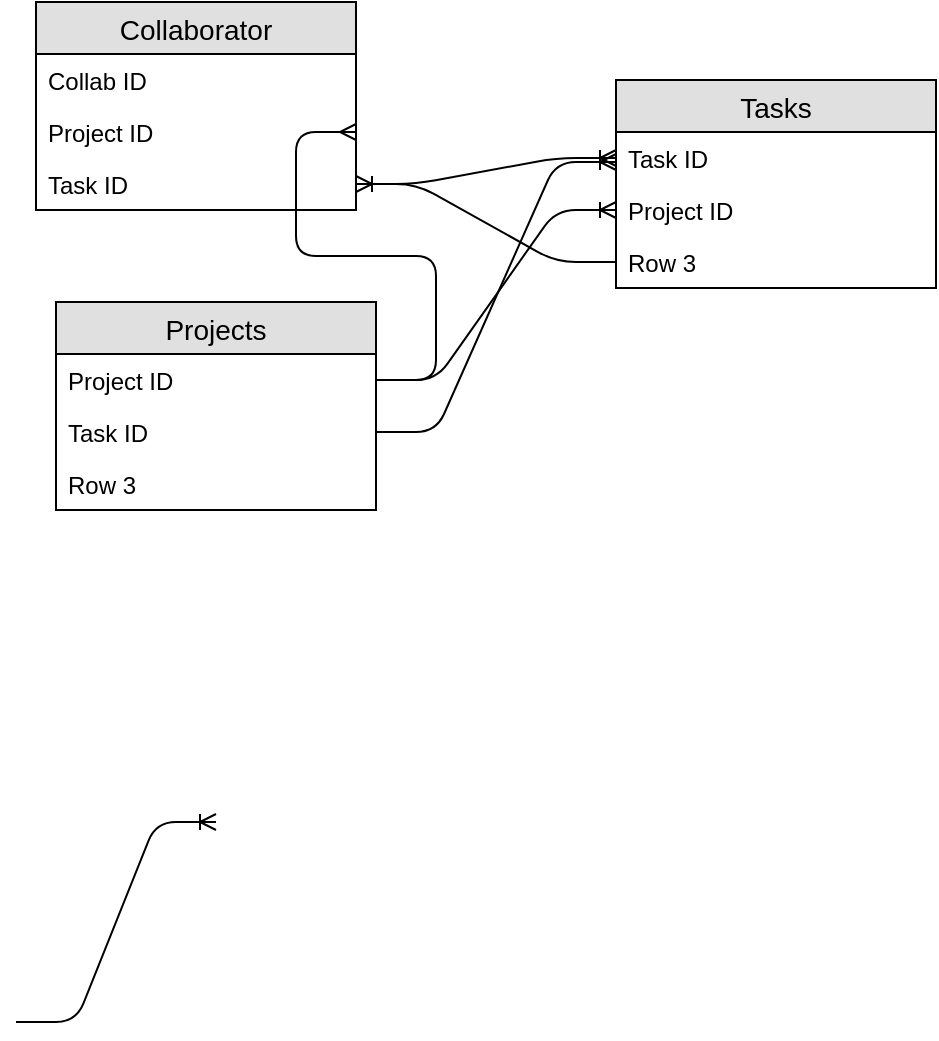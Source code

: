 <mxfile version="11.0.0" type="github"><diagram id="qpg8Zfc_bn5eMCH3tEfJ" name="Page-1"><mxGraphModel dx="774" dy="316" grid="1" gridSize="10" guides="1" tooltips="1" connect="1" arrows="1" fold="1" page="1" pageScale="1" pageWidth="850" pageHeight="1100" math="0" shadow="0"><root><mxCell id="0"/><mxCell id="1" parent="0"/><mxCell id="oEInXIj2k7r9h_DKrbC5-1" value="Collaborator" style="swimlane;fontStyle=0;childLayout=stackLayout;horizontal=1;startSize=26;fillColor=#e0e0e0;horizontalStack=0;resizeParent=1;resizeParentMax=0;resizeLast=0;collapsible=1;marginBottom=0;swimlaneFillColor=#ffffff;align=center;fontSize=14;" vertex="1" parent="1"><mxGeometry x="20" y="20" width="160" height="104" as="geometry"/></mxCell><mxCell id="oEInXIj2k7r9h_DKrbC5-2" value="Collab ID" style="text;strokeColor=none;fillColor=none;spacingLeft=4;spacingRight=4;overflow=hidden;rotatable=0;points=[[0,0.5],[1,0.5]];portConstraint=eastwest;fontSize=12;" vertex="1" parent="oEInXIj2k7r9h_DKrbC5-1"><mxGeometry y="26" width="160" height="26" as="geometry"/></mxCell><mxCell id="oEInXIj2k7r9h_DKrbC5-3" value="Project ID" style="text;strokeColor=none;fillColor=none;spacingLeft=4;spacingRight=4;overflow=hidden;rotatable=0;points=[[0,0.5],[1,0.5]];portConstraint=eastwest;fontSize=12;" vertex="1" parent="oEInXIj2k7r9h_DKrbC5-1"><mxGeometry y="52" width="160" height="26" as="geometry"/></mxCell><mxCell id="oEInXIj2k7r9h_DKrbC5-4" value="Task ID" style="text;strokeColor=none;fillColor=none;spacingLeft=4;spacingRight=4;overflow=hidden;rotatable=0;points=[[0,0.5],[1,0.5]];portConstraint=eastwest;fontSize=12;" vertex="1" parent="oEInXIj2k7r9h_DKrbC5-1"><mxGeometry y="78" width="160" height="26" as="geometry"/></mxCell><mxCell id="oEInXIj2k7r9h_DKrbC5-5" value="Tasks" style="swimlane;fontStyle=0;childLayout=stackLayout;horizontal=1;startSize=26;fillColor=#e0e0e0;horizontalStack=0;resizeParent=1;resizeParentMax=0;resizeLast=0;collapsible=1;marginBottom=0;swimlaneFillColor=#ffffff;align=center;fontSize=14;" vertex="1" parent="1"><mxGeometry x="310" y="59" width="160" height="104" as="geometry"/></mxCell><mxCell id="oEInXIj2k7r9h_DKrbC5-6" value="Task ID" style="text;strokeColor=none;fillColor=none;spacingLeft=4;spacingRight=4;overflow=hidden;rotatable=0;points=[[0,0.5],[1,0.5]];portConstraint=eastwest;fontSize=12;" vertex="1" parent="oEInXIj2k7r9h_DKrbC5-5"><mxGeometry y="26" width="160" height="26" as="geometry"/></mxCell><mxCell id="oEInXIj2k7r9h_DKrbC5-7" value="Project ID" style="text;strokeColor=none;fillColor=none;spacingLeft=4;spacingRight=4;overflow=hidden;rotatable=0;points=[[0,0.5],[1,0.5]];portConstraint=eastwest;fontSize=12;" vertex="1" parent="oEInXIj2k7r9h_DKrbC5-5"><mxGeometry y="52" width="160" height="26" as="geometry"/></mxCell><mxCell id="oEInXIj2k7r9h_DKrbC5-8" value="Row 3" style="text;strokeColor=none;fillColor=none;spacingLeft=4;spacingRight=4;overflow=hidden;rotatable=0;points=[[0,0.5],[1,0.5]];portConstraint=eastwest;fontSize=12;" vertex="1" parent="oEInXIj2k7r9h_DKrbC5-5"><mxGeometry y="78" width="160" height="26" as="geometry"/></mxCell><mxCell id="oEInXIj2k7r9h_DKrbC5-9" value="Projects" style="swimlane;fontStyle=0;childLayout=stackLayout;horizontal=1;startSize=26;fillColor=#e0e0e0;horizontalStack=0;resizeParent=1;resizeParentMax=0;resizeLast=0;collapsible=1;marginBottom=0;swimlaneFillColor=#ffffff;align=center;fontSize=14;" vertex="1" parent="1"><mxGeometry x="30" y="170" width="160" height="104" as="geometry"/></mxCell><mxCell id="oEInXIj2k7r9h_DKrbC5-10" value="Project ID" style="text;strokeColor=none;fillColor=none;spacingLeft=4;spacingRight=4;overflow=hidden;rotatable=0;points=[[0,0.5],[1,0.5]];portConstraint=eastwest;fontSize=12;" vertex="1" parent="oEInXIj2k7r9h_DKrbC5-9"><mxGeometry y="26" width="160" height="26" as="geometry"/></mxCell><mxCell id="oEInXIj2k7r9h_DKrbC5-11" value="Task ID" style="text;strokeColor=none;fillColor=none;spacingLeft=4;spacingRight=4;overflow=hidden;rotatable=0;points=[[0,0.5],[1,0.5]];portConstraint=eastwest;fontSize=12;" vertex="1" parent="oEInXIj2k7r9h_DKrbC5-9"><mxGeometry y="52" width="160" height="26" as="geometry"/></mxCell><mxCell id="oEInXIj2k7r9h_DKrbC5-12" value="Row 3" style="text;strokeColor=none;fillColor=none;spacingLeft=4;spacingRight=4;overflow=hidden;rotatable=0;points=[[0,0.5],[1,0.5]];portConstraint=eastwest;fontSize=12;" vertex="1" parent="oEInXIj2k7r9h_DKrbC5-9"><mxGeometry y="78" width="160" height="26" as="geometry"/></mxCell><mxCell id="oEInXIj2k7r9h_DKrbC5-13" value="" style="edgeStyle=entityRelationEdgeStyle;fontSize=12;html=1;endArrow=ERoneToMany;entryX=0;entryY=0.5;entryDx=0;entryDy=0;exitX=1;exitY=0.5;exitDx=0;exitDy=0;" edge="1" parent="1" source="oEInXIj2k7r9h_DKrbC5-10" target="oEInXIj2k7r9h_DKrbC5-7"><mxGeometry width="100" height="100" relative="1" as="geometry"><mxPoint x="20" y="400" as="sourcePoint"/><mxPoint x="120" y="300" as="targetPoint"/></mxGeometry></mxCell><mxCell id="oEInXIj2k7r9h_DKrbC5-14" value="" style="edgeStyle=entityRelationEdgeStyle;fontSize=12;html=1;endArrow=ERmany;exitX=1;exitY=0.5;exitDx=0;exitDy=0;" edge="1" parent="1" source="oEInXIj2k7r9h_DKrbC5-10"><mxGeometry width="100" height="100" relative="1" as="geometry"><mxPoint x="20" y="400" as="sourcePoint"/><mxPoint x="180" y="85" as="targetPoint"/></mxGeometry></mxCell><mxCell id="oEInXIj2k7r9h_DKrbC5-15" value="" style="edgeStyle=entityRelationEdgeStyle;fontSize=12;html=1;endArrow=ERoneToMany;entryX=0;entryY=0.5;entryDx=0;entryDy=0;exitX=1;exitY=0.5;exitDx=0;exitDy=0;" edge="1" parent="1" source="oEInXIj2k7r9h_DKrbC5-4" target="oEInXIj2k7r9h_DKrbC5-6"><mxGeometry width="100" height="100" relative="1" as="geometry"><mxPoint x="20" y="400" as="sourcePoint"/><mxPoint x="120" y="300" as="targetPoint"/></mxGeometry></mxCell><mxCell id="oEInXIj2k7r9h_DKrbC5-17" value="" style="edgeStyle=entityRelationEdgeStyle;fontSize=12;html=1;endArrow=ERoneToMany;exitX=1;exitY=0.5;exitDx=0;exitDy=0;" edge="1" parent="1" source="oEInXIj2k7r9h_DKrbC5-11"><mxGeometry width="100" height="100" relative="1" as="geometry"><mxPoint x="20" y="400" as="sourcePoint"/><mxPoint x="310" y="100" as="targetPoint"/></mxGeometry></mxCell><mxCell id="oEInXIj2k7r9h_DKrbC5-18" value="" style="edgeStyle=entityRelationEdgeStyle;fontSize=12;html=1;endArrow=ERoneToMany;entryX=1;entryY=0.5;entryDx=0;entryDy=0;exitX=0;exitY=0.5;exitDx=0;exitDy=0;" edge="1" parent="1" source="oEInXIj2k7r9h_DKrbC5-8" target="oEInXIj2k7r9h_DKrbC5-4"><mxGeometry width="100" height="100" relative="1" as="geometry"><mxPoint x="20" y="400" as="sourcePoint"/><mxPoint x="120" y="300" as="targetPoint"/></mxGeometry></mxCell><mxCell id="oEInXIj2k7r9h_DKrbC5-19" value="" style="edgeStyle=entityRelationEdgeStyle;fontSize=12;html=1;endArrow=ERoneToMany;" edge="1" parent="1"><mxGeometry width="100" height="100" relative="1" as="geometry"><mxPoint x="10" y="530" as="sourcePoint"/><mxPoint x="110" y="430" as="targetPoint"/></mxGeometry></mxCell></root></mxGraphModel></diagram></mxfile>